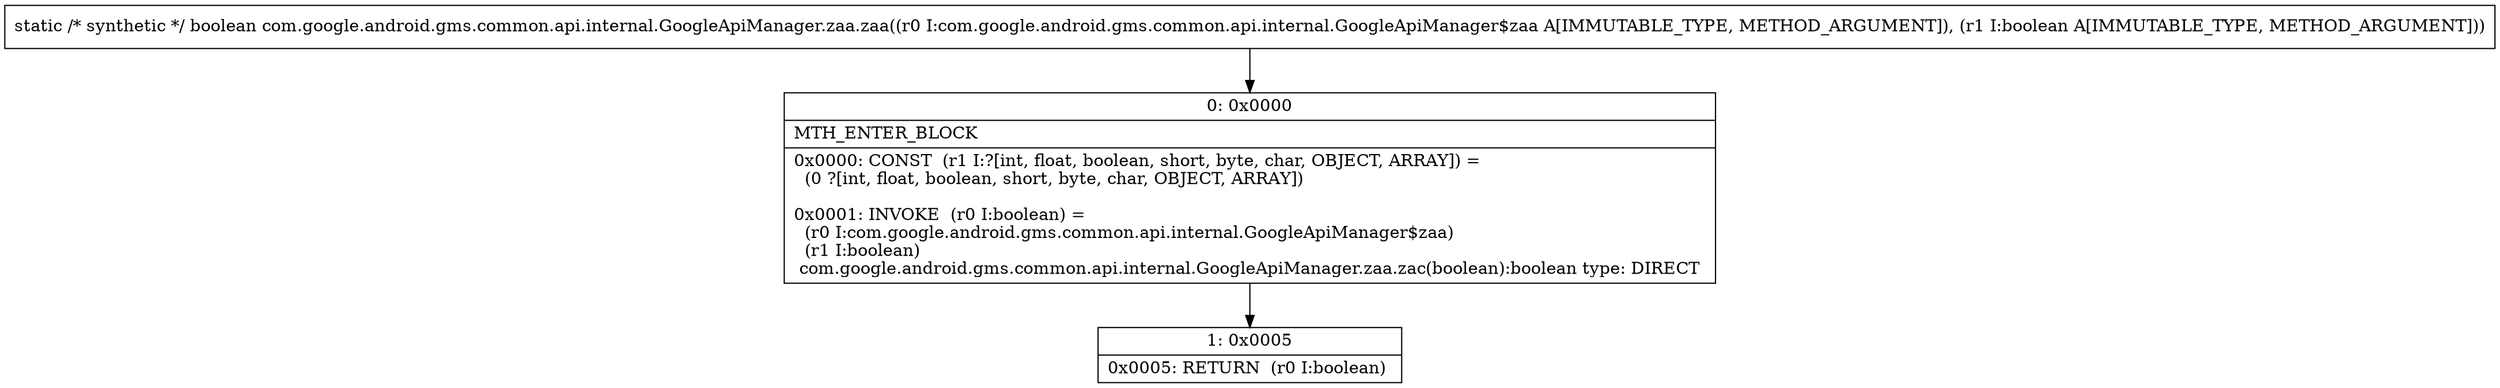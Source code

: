 digraph "CFG forcom.google.android.gms.common.api.internal.GoogleApiManager.zaa.zaa(Lcom\/google\/android\/gms\/common\/api\/internal\/GoogleApiManager$zaa;Z)Z" {
Node_0 [shape=record,label="{0\:\ 0x0000|MTH_ENTER_BLOCK\l|0x0000: CONST  (r1 I:?[int, float, boolean, short, byte, char, OBJECT, ARRAY]) = \l  (0 ?[int, float, boolean, short, byte, char, OBJECT, ARRAY])\l \l0x0001: INVOKE  (r0 I:boolean) = \l  (r0 I:com.google.android.gms.common.api.internal.GoogleApiManager$zaa)\l  (r1 I:boolean)\l com.google.android.gms.common.api.internal.GoogleApiManager.zaa.zac(boolean):boolean type: DIRECT \l}"];
Node_1 [shape=record,label="{1\:\ 0x0005|0x0005: RETURN  (r0 I:boolean) \l}"];
MethodNode[shape=record,label="{static \/* synthetic *\/ boolean com.google.android.gms.common.api.internal.GoogleApiManager.zaa.zaa((r0 I:com.google.android.gms.common.api.internal.GoogleApiManager$zaa A[IMMUTABLE_TYPE, METHOD_ARGUMENT]), (r1 I:boolean A[IMMUTABLE_TYPE, METHOD_ARGUMENT])) }"];
MethodNode -> Node_0;
Node_0 -> Node_1;
}

